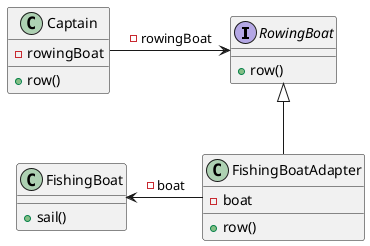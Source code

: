 @startuml

interface RowingBoat{
    +row()
}
class FishingBoat{
    +sail()
}
class FishingBoatAdapter{
    -boat
    +row()
}
class Captain{
    -rowingBoat
    +row()
}

RowingBoat <|-- FishingBoatAdapter
FishingBoat <-right- FishingBoatAdapter: -boat
RowingBoat <-left- Captain: -rowingBoat

@enduml